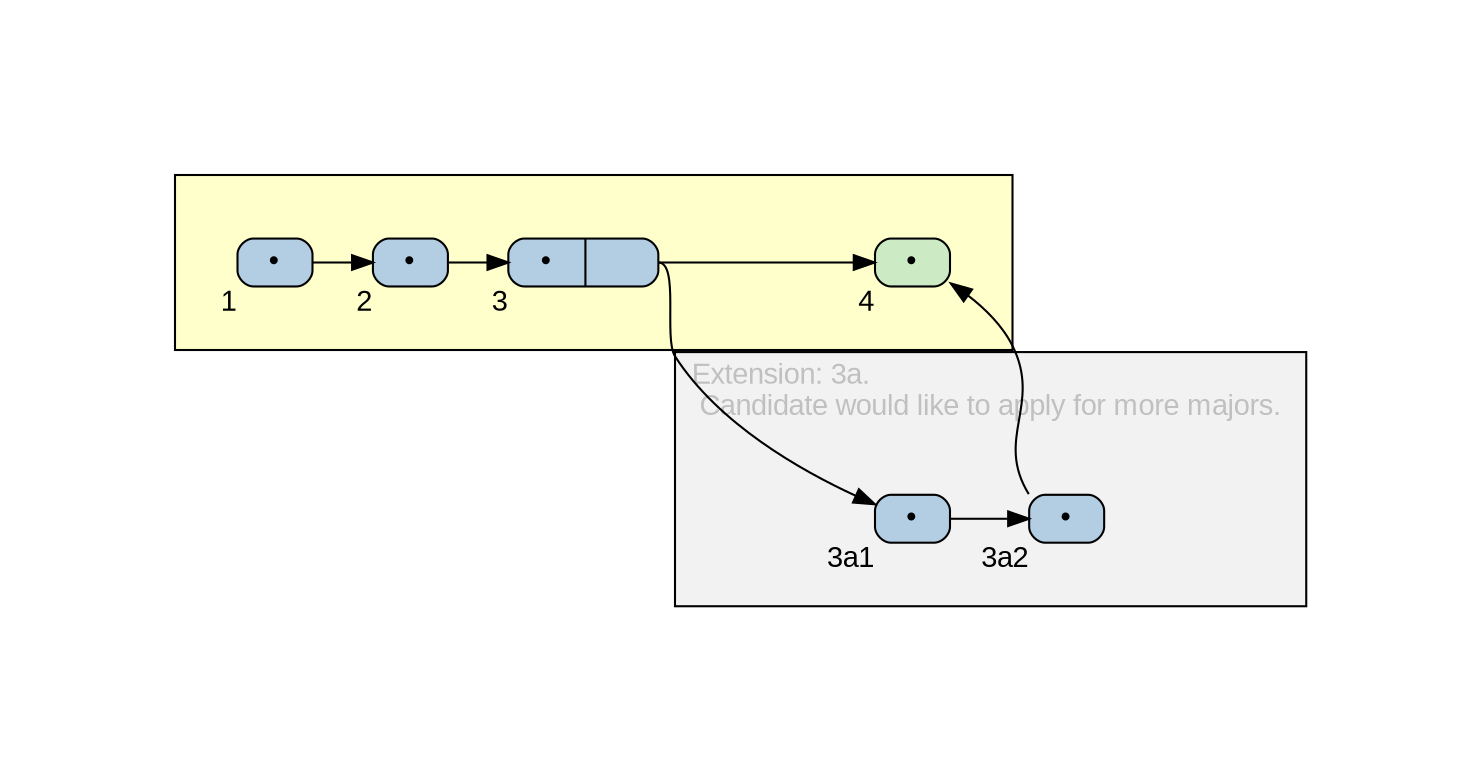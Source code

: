 digraph mygraph {
	rankdir="LR"
	fontcolor="gray"
	fontname="Arial"
	margin="1"
	dpi="62"
	node [
		shape="Mrecord",
		style="filled",
		label="",
		fontname="Arial",
		width="0.5",
		height="0.1",
		fillcolor="#b3cde3"
	]
	edge [
		fontname="Arial"
	]
	ranksep="0.4"
	nodesep="0.2"
	 labeljust="l"
	subgraph cluster_UC103 {
		bgcolor="#ffffcc"
		label=""
		margin="30"
		"UC1031" [xlabel="1", label="{<JMP>&bull;}", tooltip="Candidate chooses the adding−new−major option.", width="0.5"]
		"UC1032" [xlabel="2", label="{<JMP>&bull;}", tooltip="System presents a list of majors for which admission is available.", width="0.5"]
		"UC1033" [xlabel="3", label="{<JMP>&bull;|<EXT>}", tooltip="Candidate chooses a major.", width="1.0"]
		"UC1034" [xlabel="4", fillcolor="#ccebc5", label="{<JMP>&bull;}", tooltip="System presents a list of majors chosen by Candidate.", width="0.5"]
	}
	subgraph cluster_UC1033a {
		label="Extension: 3a.\l Candidate would like to apply for more majors. "
		bgcolor="#f2f2f2"
		fontcolor="gray"
		margin="30"
		"UC1033a1" [xlabel="3a1", label="{<JMP>&bull;}", tooltip="Candidate chooses many majors.", width="0.5"]
		"UC1033a2" [xlabel="3a2", label="{<JMP>&bull;}", tooltip="Continue with step 4.", width="0.5"]
	}
	"UC1031":"JMP" -> "UC1032":"JMP" [URL="#UC103_1"]
	"UC1032":"JMP" -> "UC1033":"JMP" [URL="#UC103_2"]
	"UC1033":"EXT" -> "UC1034":"JMP" [URL="#UC103_3"]
	"UC1033":"EXT" -> "UC1033a1":"JMP" [URL="#UC103_3"]
	"UC1033a1":"JMP" -> "UC1033a2":"JMP" [URL="#UC103_3a1"]
	"UC1033a2":"JMP" -> "UC1034":"JMP" [URL="#UC103_3a2"]
}
